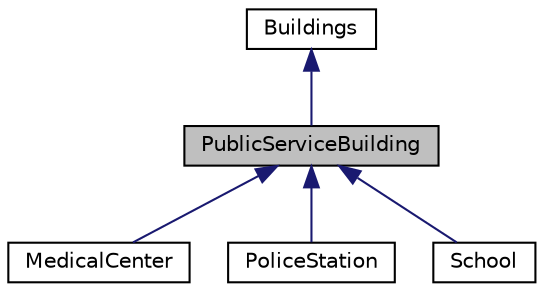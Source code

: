 digraph "PublicServiceBuilding"
{
 // LATEX_PDF_SIZE
  edge [fontname="Helvetica",fontsize="10",labelfontname="Helvetica",labelfontsize="10"];
  node [fontname="Helvetica",fontsize="10",shape=record];
  Node1 [label="PublicServiceBuilding",height=0.2,width=0.4,color="black", fillcolor="grey75", style="filled", fontcolor="black",tooltip="Abstract class representing a public service building, inheriting from Buildings."];
  Node2 -> Node1 [dir="back",color="midnightblue",fontsize="10",style="solid"];
  Node2 [label="Buildings",height=0.2,width=0.4,color="black", fillcolor="white", style="filled",URL="$classBuildings.html",tooltip="Abstract base class representing a building with basic utilities and resource requirements."];
  Node1 -> Node3 [dir="back",color="midnightblue",fontsize="10",style="solid"];
  Node3 [label="MedicalCenter",height=0.2,width=0.4,color="black", fillcolor="white", style="filled",URL="$classMedicalCenter.html",tooltip="Represents a medical center, inheriting from PublicServiceBuilding."];
  Node1 -> Node4 [dir="back",color="midnightblue",fontsize="10",style="solid"];
  Node4 [label="PoliceStation",height=0.2,width=0.4,color="black", fillcolor="white", style="filled",URL="$classPoliceStation.html",tooltip="Represents a police station as a type of public service building."];
  Node1 -> Node5 [dir="back",color="midnightblue",fontsize="10",style="solid"];
  Node5 [label="School",height=0.2,width=0.4,color="black", fillcolor="white", style="filled",URL="$classSchool.html",tooltip="Class representing a school, inheriting from PublicServiceBuilding."];
}
